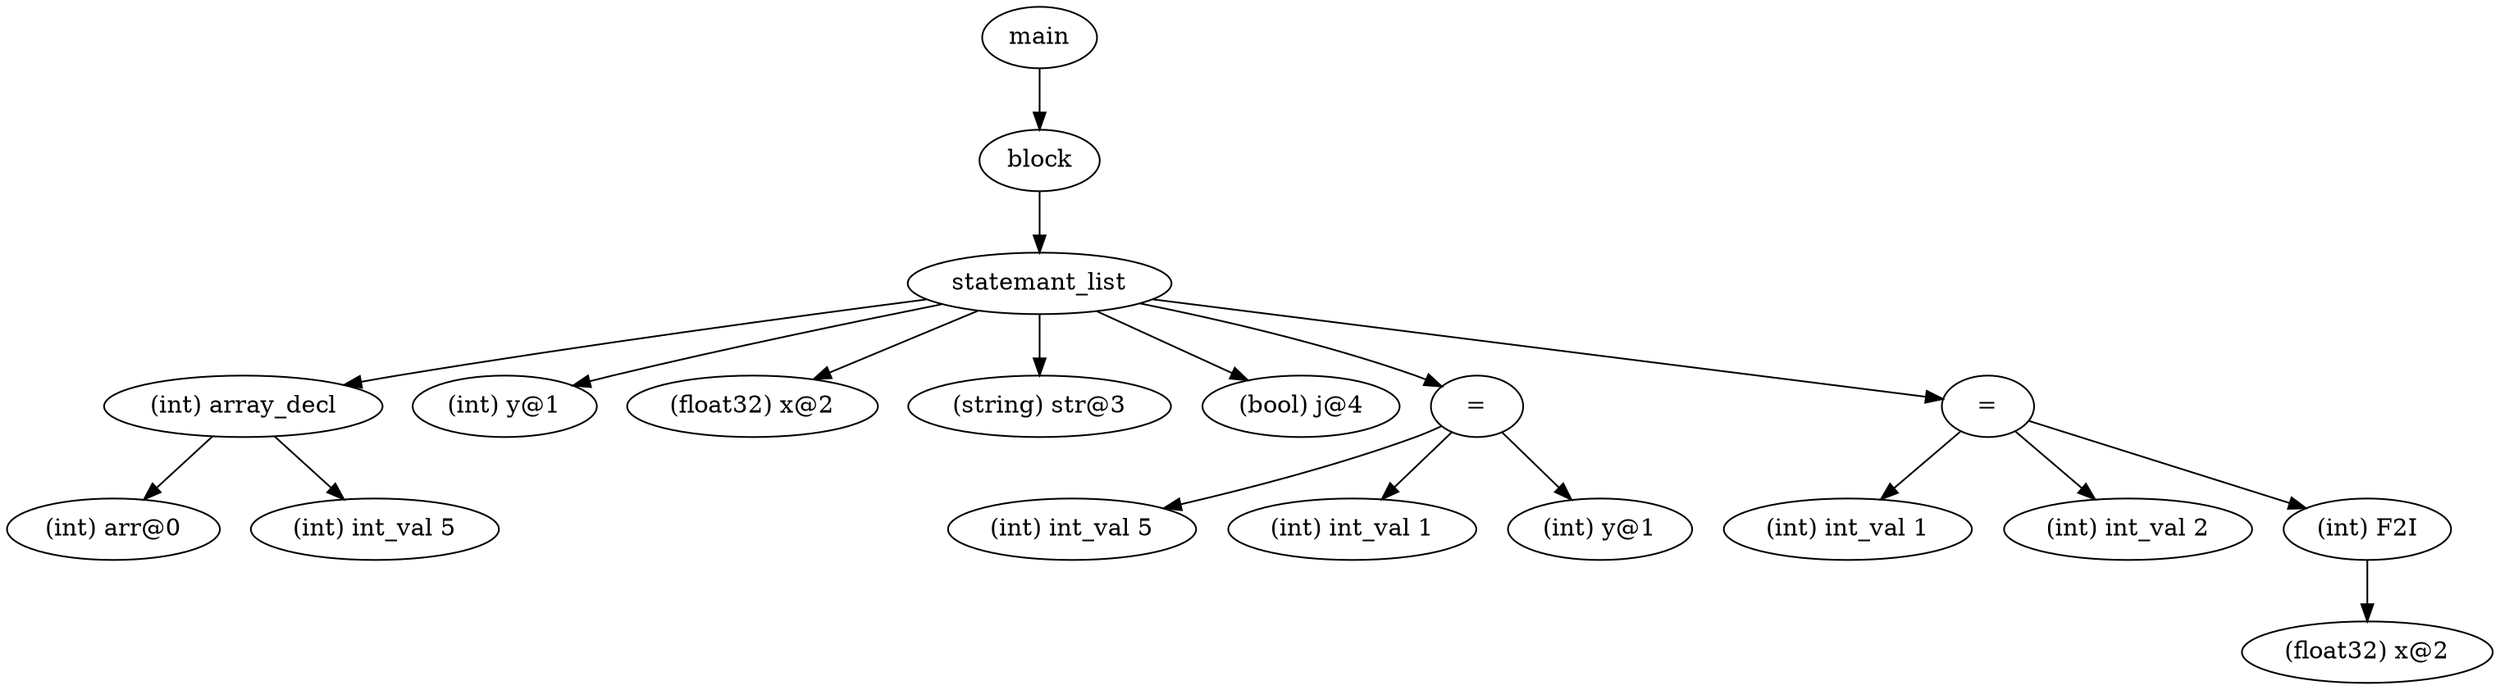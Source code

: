 digraph {
graph [ordering="out"];
node0[label="main"];
node1[label="block"];
node2[label="statemant_list"];
node3[label="(int) array_decl"];
node4[label="(int) arr@0"];
node3 -> node4;
node5[label="(int) int_val 5"];
node3 -> node5;
node2 -> node3;
node6[label="(int) y@1"];
node2 -> node6;
node7[label="(float32) x@2"];
node2 -> node7;
node8[label="(string) str@3"];
node2 -> node8;
node9[label="(bool) j@4"];
node2 -> node9;
node10[label="="];
node11[label="(int) int_val 5"];
node10 -> node11;
node12[label="(int) int_val 1"];
node10 -> node12;
node13[label="(int) y@1"];
node10 -> node13;
node2 -> node10;
node14[label="="];
node15[label="(int) int_val 1"];
node14 -> node15;
node16[label="(int) int_val 2"];
node14 -> node16;
node17[label="(int) F2I"];
node18[label="(float32) x@2"];
node17 -> node18;
node14 -> node17;
node2 -> node14;
node1 -> node2;
node0 -> node1;
}
